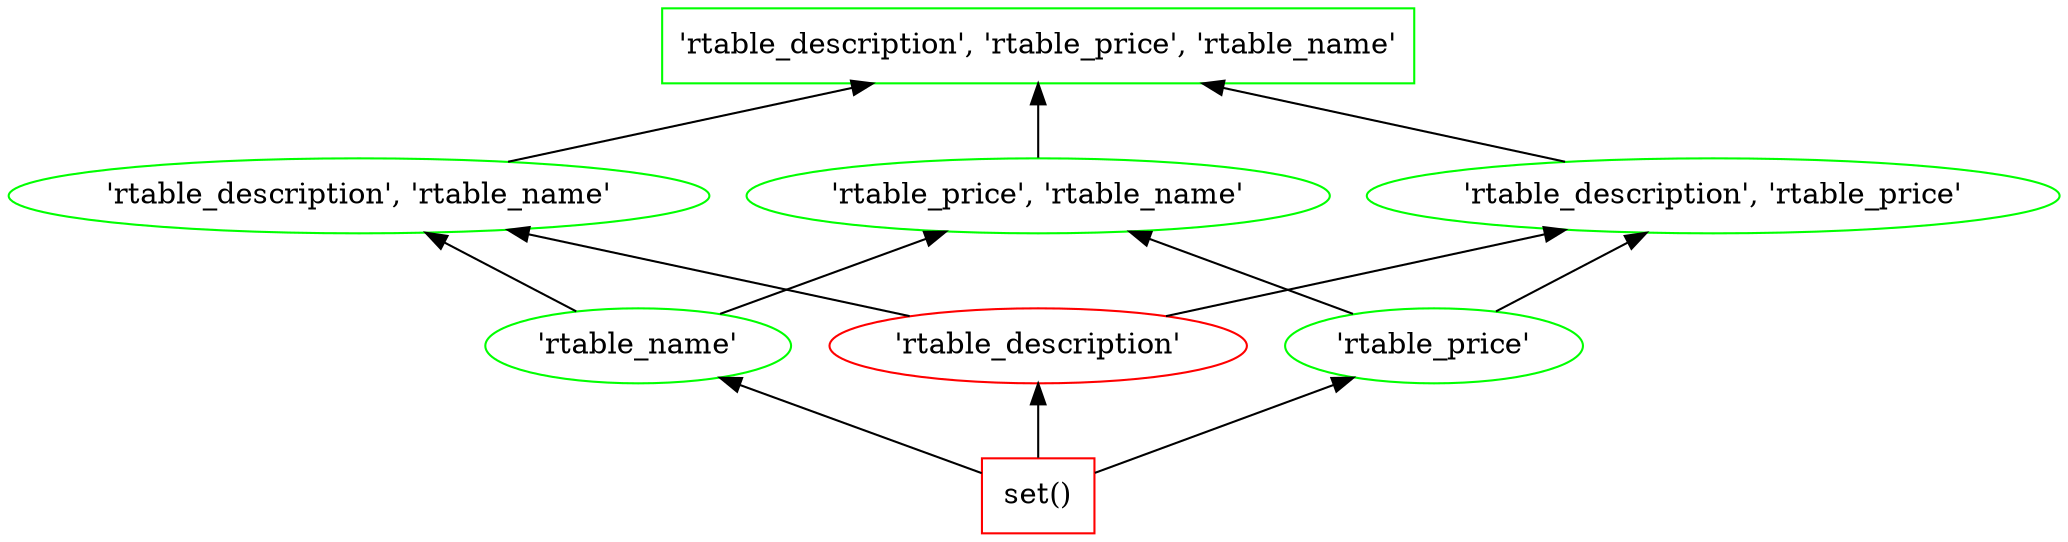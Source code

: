 digraph G {
splines="line"
rankdir=BT
"'rtable_description', 'rtable_price', 'rtable_name'" [shape=box];
"set()" [shape=box];
"set()" [color=red];
"set()" -> "'rtable_name'";
"set()" -> "'rtable_description'";
"set()" -> "'rtable_price'";
"'rtable_name'" [color=green];
"'rtable_name'" -> "'rtable_description', 'rtable_name'";
"'rtable_name'" -> "'rtable_price', 'rtable_name'";
"'rtable_description'" [color=red];
"'rtable_description'" -> "'rtable_description', 'rtable_name'";
"'rtable_description'" -> "'rtable_description', 'rtable_price'";
"'rtable_price'" [color=green];
"'rtable_price'" -> "'rtable_price', 'rtable_name'";
"'rtable_price'" -> "'rtable_description', 'rtable_price'";
"'rtable_description', 'rtable_name'" [color=green];
"'rtable_description', 'rtable_name'" -> "'rtable_description', 'rtable_price', 'rtable_name'";
"'rtable_price', 'rtable_name'" [color=green];
"'rtable_price', 'rtable_name'" -> "'rtable_description', 'rtable_price', 'rtable_name'";
"'rtable_description', 'rtable_price'" [color=green];
"'rtable_description', 'rtable_price'" -> "'rtable_description', 'rtable_price', 'rtable_name'";
"'rtable_description', 'rtable_price', 'rtable_name'" [color=green];
}